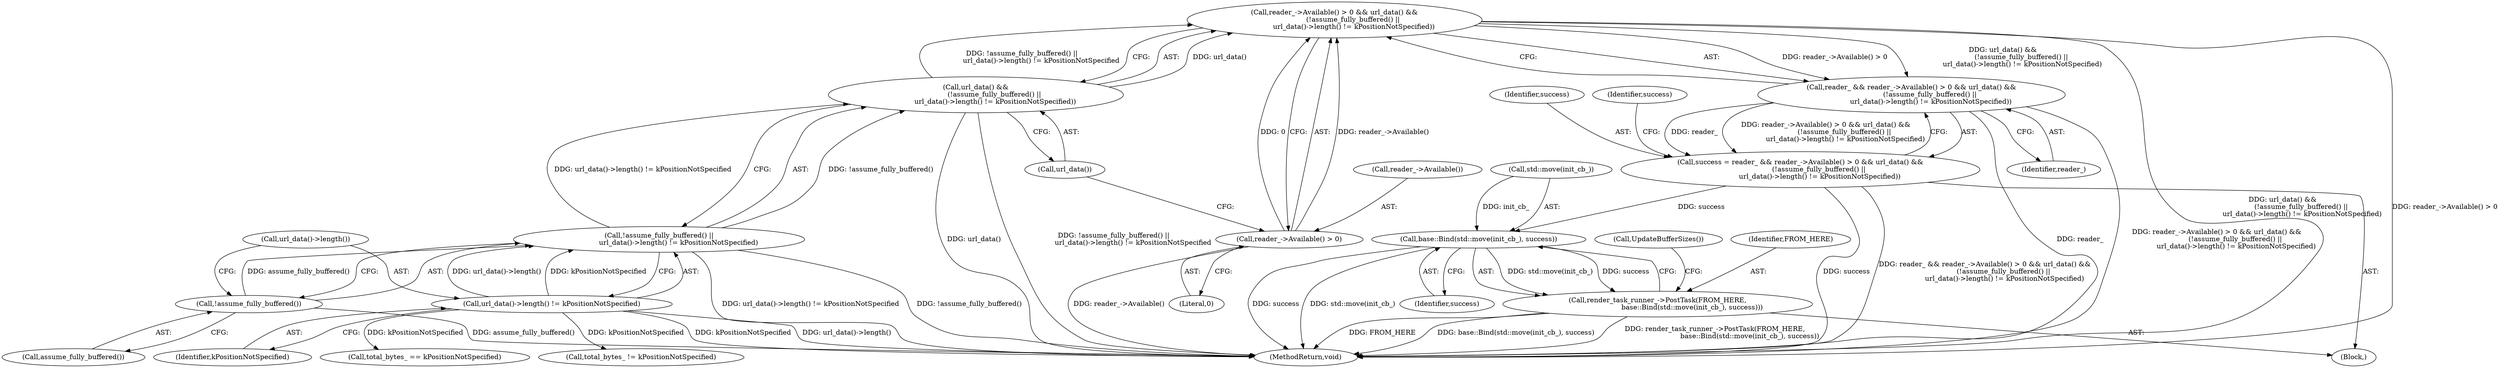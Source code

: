digraph "0_Chrome_a9cbaa7a40e2b2723cfc2f266c42f4980038a949_4@API" {
"1000116" [label="(Call,reader_->Available() > 0 && url_data() &&\n                 (!assume_fully_buffered() ||\n                  url_data()->length() != kPositionNotSpecified))"];
"1000117" [label="(Call,reader_->Available() > 0)"];
"1000120" [label="(Call,url_data() &&\n                 (!assume_fully_buffered() ||\n                  url_data()->length() != kPositionNotSpecified))"];
"1000122" [label="(Call,!assume_fully_buffered() ||\n                  url_data()->length() != kPositionNotSpecified)"];
"1000123" [label="(Call,!assume_fully_buffered())"];
"1000125" [label="(Call,url_data()->length() != kPositionNotSpecified)"];
"1000114" [label="(Call,reader_ && reader_->Available() > 0 && url_data() &&\n                 (!assume_fully_buffered() ||\n                  url_data()->length() != kPositionNotSpecified))"];
"1000112" [label="(Call,success = reader_ && reader_->Available() > 0 && url_data() &&\n                 (!assume_fully_buffered() ||\n                  url_data()->length() != kPositionNotSpecified))"];
"1000186" [label="(Call,base::Bind(std::move(init_cb_), success))"];
"1000184" [label="(Call,render_task_runner_->PostTask(FROM_HERE,\n                                base::Bind(std::move(init_cb_), success)))"];
"1000193" [label="(MethodReturn,void)"];
"1000142" [label="(Call,total_bytes_ == kPositionNotSpecified)"];
"1000118" [label="(Call,reader_->Available())"];
"1000129" [label="(Identifier,success)"];
"1000113" [label="(Identifier,success)"];
"1000119" [label="(Literal,0)"];
"1000114" [label="(Call,reader_ && reader_->Available() > 0 && url_data() &&\n                 (!assume_fully_buffered() ||\n                  url_data()->length() != kPositionNotSpecified))"];
"1000120" [label="(Call,url_data() &&\n                 (!assume_fully_buffered() ||\n                  url_data()->length() != kPositionNotSpecified))"];
"1000125" [label="(Call,url_data()->length() != kPositionNotSpecified)"];
"1000167" [label="(Call,total_bytes_ != kPositionNotSpecified)"];
"1000122" [label="(Call,!assume_fully_buffered() ||\n                  url_data()->length() != kPositionNotSpecified)"];
"1000115" [label="(Identifier,reader_)"];
"1000189" [label="(Identifier,success)"];
"1000126" [label="(Call,url_data()->length())"];
"1000186" [label="(Call,base::Bind(std::move(init_cb_), success))"];
"1000117" [label="(Call,reader_->Available() > 0)"];
"1000185" [label="(Identifier,FROM_HERE)"];
"1000123" [label="(Call,!assume_fully_buffered())"];
"1000124" [label="(Call,assume_fully_buffered())"];
"1000116" [label="(Call,reader_->Available() > 0 && url_data() &&\n                 (!assume_fully_buffered() ||\n                  url_data()->length() != kPositionNotSpecified))"];
"1000187" [label="(Call,std::move(init_cb_))"];
"1000184" [label="(Call,render_task_runner_->PostTask(FROM_HERE,\n                                base::Bind(std::move(init_cb_), success)))"];
"1000190" [label="(Call,UpdateBufferSizes())"];
"1000127" [label="(Identifier,kPositionNotSpecified)"];
"1000112" [label="(Call,success = reader_ && reader_->Available() > 0 && url_data() &&\n                 (!assume_fully_buffered() ||\n                  url_data()->length() != kPositionNotSpecified))"];
"1000121" [label="(Call,url_data())"];
"1000101" [label="(Block,)"];
"1000116" -> "1000114"  [label="AST: "];
"1000116" -> "1000117"  [label="CFG: "];
"1000116" -> "1000120"  [label="CFG: "];
"1000117" -> "1000116"  [label="AST: "];
"1000120" -> "1000116"  [label="AST: "];
"1000114" -> "1000116"  [label="CFG: "];
"1000116" -> "1000193"  [label="DDG: reader_->Available() > 0"];
"1000116" -> "1000193"  [label="DDG: url_data() &&\n                 (!assume_fully_buffered() ||\n                  url_data()->length() != kPositionNotSpecified)"];
"1000116" -> "1000114"  [label="DDG: reader_->Available() > 0"];
"1000116" -> "1000114"  [label="DDG: url_data() &&\n                 (!assume_fully_buffered() ||\n                  url_data()->length() != kPositionNotSpecified)"];
"1000117" -> "1000116"  [label="DDG: reader_->Available()"];
"1000117" -> "1000116"  [label="DDG: 0"];
"1000120" -> "1000116"  [label="DDG: url_data()"];
"1000120" -> "1000116"  [label="DDG: !assume_fully_buffered() ||\n                  url_data()->length() != kPositionNotSpecified"];
"1000117" -> "1000119"  [label="CFG: "];
"1000118" -> "1000117"  [label="AST: "];
"1000119" -> "1000117"  [label="AST: "];
"1000121" -> "1000117"  [label="CFG: "];
"1000117" -> "1000193"  [label="DDG: reader_->Available()"];
"1000120" -> "1000121"  [label="CFG: "];
"1000120" -> "1000122"  [label="CFG: "];
"1000121" -> "1000120"  [label="AST: "];
"1000122" -> "1000120"  [label="AST: "];
"1000120" -> "1000193"  [label="DDG: url_data()"];
"1000120" -> "1000193"  [label="DDG: !assume_fully_buffered() ||\n                  url_data()->length() != kPositionNotSpecified"];
"1000122" -> "1000120"  [label="DDG: !assume_fully_buffered()"];
"1000122" -> "1000120"  [label="DDG: url_data()->length() != kPositionNotSpecified"];
"1000122" -> "1000123"  [label="CFG: "];
"1000122" -> "1000125"  [label="CFG: "];
"1000123" -> "1000122"  [label="AST: "];
"1000125" -> "1000122"  [label="AST: "];
"1000122" -> "1000193"  [label="DDG: url_data()->length() != kPositionNotSpecified"];
"1000122" -> "1000193"  [label="DDG: !assume_fully_buffered()"];
"1000123" -> "1000122"  [label="DDG: assume_fully_buffered()"];
"1000125" -> "1000122"  [label="DDG: url_data()->length()"];
"1000125" -> "1000122"  [label="DDG: kPositionNotSpecified"];
"1000123" -> "1000124"  [label="CFG: "];
"1000124" -> "1000123"  [label="AST: "];
"1000126" -> "1000123"  [label="CFG: "];
"1000123" -> "1000193"  [label="DDG: assume_fully_buffered()"];
"1000125" -> "1000127"  [label="CFG: "];
"1000126" -> "1000125"  [label="AST: "];
"1000127" -> "1000125"  [label="AST: "];
"1000125" -> "1000193"  [label="DDG: kPositionNotSpecified"];
"1000125" -> "1000193"  [label="DDG: url_data()->length()"];
"1000125" -> "1000142"  [label="DDG: kPositionNotSpecified"];
"1000125" -> "1000167"  [label="DDG: kPositionNotSpecified"];
"1000114" -> "1000112"  [label="AST: "];
"1000114" -> "1000115"  [label="CFG: "];
"1000115" -> "1000114"  [label="AST: "];
"1000112" -> "1000114"  [label="CFG: "];
"1000114" -> "1000193"  [label="DDG: reader_"];
"1000114" -> "1000193"  [label="DDG: reader_->Available() > 0 && url_data() &&\n                 (!assume_fully_buffered() ||\n                  url_data()->length() != kPositionNotSpecified)"];
"1000114" -> "1000112"  [label="DDG: reader_"];
"1000114" -> "1000112"  [label="DDG: reader_->Available() > 0 && url_data() &&\n                 (!assume_fully_buffered() ||\n                  url_data()->length() != kPositionNotSpecified)"];
"1000112" -> "1000101"  [label="AST: "];
"1000113" -> "1000112"  [label="AST: "];
"1000129" -> "1000112"  [label="CFG: "];
"1000112" -> "1000193"  [label="DDG: reader_ && reader_->Available() > 0 && url_data() &&\n                 (!assume_fully_buffered() ||\n                  url_data()->length() != kPositionNotSpecified)"];
"1000112" -> "1000193"  [label="DDG: success"];
"1000112" -> "1000186"  [label="DDG: success"];
"1000186" -> "1000184"  [label="AST: "];
"1000186" -> "1000189"  [label="CFG: "];
"1000187" -> "1000186"  [label="AST: "];
"1000189" -> "1000186"  [label="AST: "];
"1000184" -> "1000186"  [label="CFG: "];
"1000186" -> "1000193"  [label="DDG: std::move(init_cb_)"];
"1000186" -> "1000193"  [label="DDG: success"];
"1000186" -> "1000184"  [label="DDG: std::move(init_cb_)"];
"1000186" -> "1000184"  [label="DDG: success"];
"1000187" -> "1000186"  [label="DDG: init_cb_"];
"1000184" -> "1000101"  [label="AST: "];
"1000185" -> "1000184"  [label="AST: "];
"1000190" -> "1000184"  [label="CFG: "];
"1000184" -> "1000193"  [label="DDG: FROM_HERE"];
"1000184" -> "1000193"  [label="DDG: base::Bind(std::move(init_cb_), success)"];
"1000184" -> "1000193"  [label="DDG: render_task_runner_->PostTask(FROM_HERE,\n                                base::Bind(std::move(init_cb_), success))"];
}

